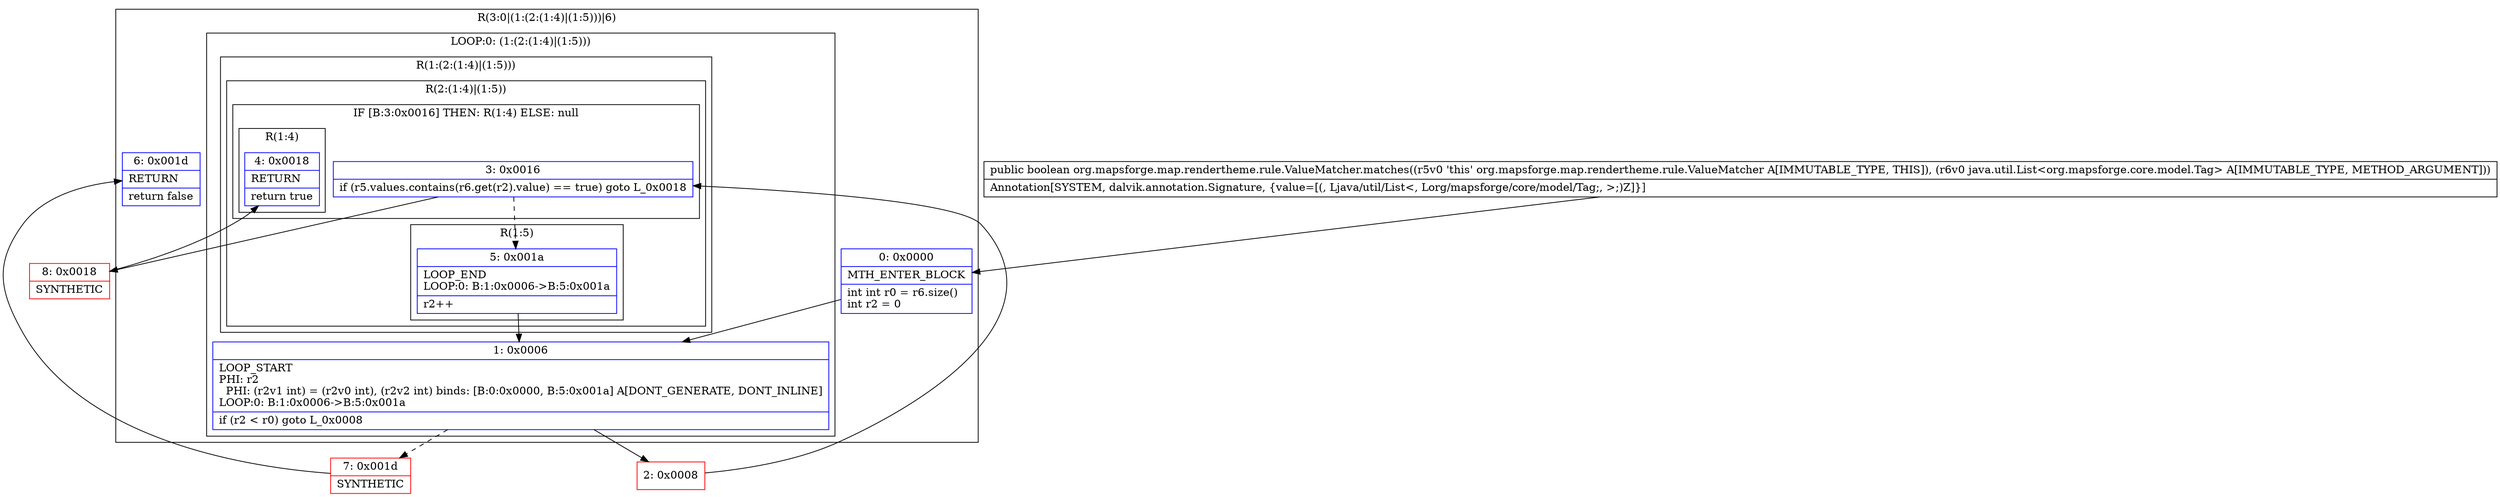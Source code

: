 digraph "CFG fororg.mapsforge.map.rendertheme.rule.ValueMatcher.matches(Ljava\/util\/List;)Z" {
subgraph cluster_Region_178038125 {
label = "R(3:0|(1:(2:(1:4)|(1:5)))|6)";
node [shape=record,color=blue];
Node_0 [shape=record,label="{0\:\ 0x0000|MTH_ENTER_BLOCK\l|int int r0 = r6.size()\lint r2 = 0\l}"];
subgraph cluster_LoopRegion_337702108 {
label = "LOOP:0: (1:(2:(1:4)|(1:5)))";
node [shape=record,color=blue];
Node_1 [shape=record,label="{1\:\ 0x0006|LOOP_START\lPHI: r2 \l  PHI: (r2v1 int) = (r2v0 int), (r2v2 int) binds: [B:0:0x0000, B:5:0x001a] A[DONT_GENERATE, DONT_INLINE]\lLOOP:0: B:1:0x0006\-\>B:5:0x001a\l|if (r2 \< r0) goto L_0x0008\l}"];
subgraph cluster_Region_1418521651 {
label = "R(1:(2:(1:4)|(1:5)))";
node [shape=record,color=blue];
subgraph cluster_Region_1301864448 {
label = "R(2:(1:4)|(1:5))";
node [shape=record,color=blue];
subgraph cluster_IfRegion_2078650546 {
label = "IF [B:3:0x0016] THEN: R(1:4) ELSE: null";
node [shape=record,color=blue];
Node_3 [shape=record,label="{3\:\ 0x0016|if (r5.values.contains(r6.get(r2).value) == true) goto L_0x0018\l}"];
subgraph cluster_Region_811675942 {
label = "R(1:4)";
node [shape=record,color=blue];
Node_4 [shape=record,label="{4\:\ 0x0018|RETURN\l|return true\l}"];
}
}
subgraph cluster_Region_611518067 {
label = "R(1:5)";
node [shape=record,color=blue];
Node_5 [shape=record,label="{5\:\ 0x001a|LOOP_END\lLOOP:0: B:1:0x0006\-\>B:5:0x001a\l|r2++\l}"];
}
}
}
}
Node_6 [shape=record,label="{6\:\ 0x001d|RETURN\l|return false\l}"];
}
Node_2 [shape=record,color=red,label="{2\:\ 0x0008}"];
Node_7 [shape=record,color=red,label="{7\:\ 0x001d|SYNTHETIC\l}"];
Node_8 [shape=record,color=red,label="{8\:\ 0x0018|SYNTHETIC\l}"];
MethodNode[shape=record,label="{public boolean org.mapsforge.map.rendertheme.rule.ValueMatcher.matches((r5v0 'this' org.mapsforge.map.rendertheme.rule.ValueMatcher A[IMMUTABLE_TYPE, THIS]), (r6v0 java.util.List\<org.mapsforge.core.model.Tag\> A[IMMUTABLE_TYPE, METHOD_ARGUMENT]))  | Annotation[SYSTEM, dalvik.annotation.Signature, \{value=[(, Ljava\/util\/List\<, Lorg\/mapsforge\/core\/model\/Tag;, \>;)Z]\}]\l}"];
MethodNode -> Node_0;
Node_0 -> Node_1;
Node_1 -> Node_2;
Node_1 -> Node_7[style=dashed];
Node_3 -> Node_5[style=dashed];
Node_3 -> Node_8;
Node_5 -> Node_1;
Node_2 -> Node_3;
Node_7 -> Node_6;
Node_8 -> Node_4;
}

